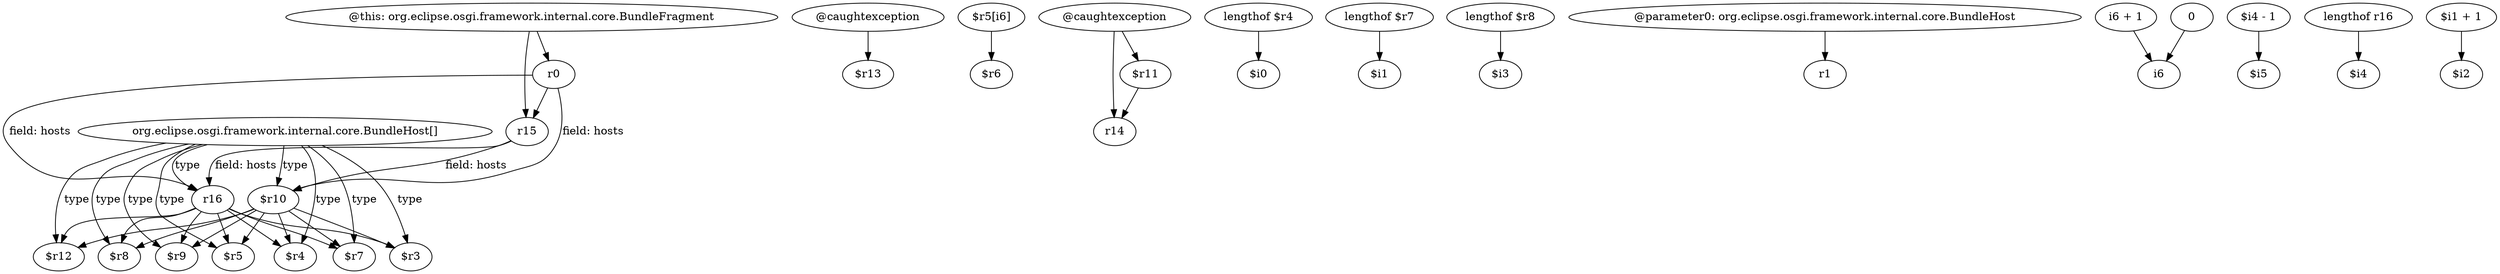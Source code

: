 digraph g {
0[label="r0"]
1[label="r15"]
0->1[label=""]
2[label="@caughtexception"]
3[label="$r13"]
2->3[label=""]
4[label="r16"]
5[label="$r5"]
4->5[label=""]
6[label="$r9"]
4->6[label=""]
7[label="$r10"]
8[label="$r7"]
7->8[label=""]
9[label="org.eclipse.osgi.framework.internal.core.BundleHost[]"]
9->8[label="type"]
10[label="$r5[i6]"]
11[label="$r6"]
10->11[label=""]
12[label="@caughtexception"]
13[label="r14"]
12->13[label=""]
9->5[label="type"]
7->5[label=""]
14[label="$r4"]
7->14[label=""]
15[label="lengthof $r4"]
16[label="$i0"]
15->16[label=""]
17[label="$r11"]
17->13[label=""]
18[label="$r8"]
7->18[label=""]
19[label="lengthof $r7"]
20[label="$i1"]
19->20[label=""]
21[label="lengthof $r8"]
22[label="$i3"]
21->22[label=""]
23[label="$r3"]
4->23[label=""]
24[label="@parameter0: org.eclipse.osgi.framework.internal.core.BundleHost"]
25[label="r1"]
24->25[label=""]
7->23[label=""]
26[label="$r12"]
7->26[label=""]
4->26[label=""]
27[label="@this: org.eclipse.osgi.framework.internal.core.BundleFragment"]
27->1[label=""]
9->6[label="type"]
28[label="i6 + 1"]
29[label="i6"]
28->29[label=""]
30[label="0"]
30->29[label=""]
0->7[label="field: hosts"]
4->18[label=""]
12->17[label=""]
9->7[label="type"]
1->7[label="field: hosts"]
4->14[label=""]
1->4[label="field: hosts"]
9->18[label="type"]
31[label="$i4 - 1"]
32[label="$i5"]
31->32[label=""]
9->14[label="type"]
27->0[label=""]
9->4[label="type"]
9->26[label="type"]
0->4[label="field: hosts"]
9->23[label="type"]
33[label="lengthof r16"]
34[label="$i4"]
33->34[label=""]
4->8[label=""]
35[label="$i1 + 1"]
36[label="$i2"]
35->36[label=""]
7->6[label=""]
}